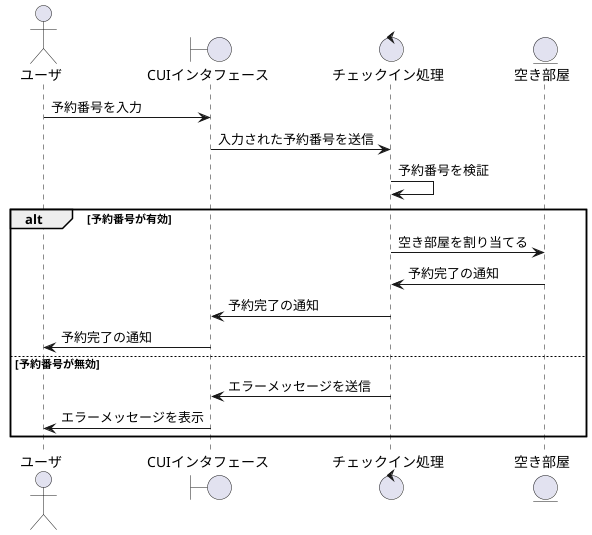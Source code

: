 @startuml
actor ユーザ
boundary CUIインタフェース
control チェックイン処理
entity 空き部屋

ユーザ -> CUIインタフェース: 予約番号を入力
CUIインタフェース -> チェックイン処理: 入力された予約番号を送信
チェックイン処理 -> チェックイン処理: 予約番号を検証
alt 予約番号が有効
    チェックイン処理 -> 空き部屋: 空き部屋を割り当てる
    空き部屋 -> チェックイン処理: 予約完了の通知
    チェックイン処理 -> CUIインタフェース: 予約完了の通知
    CUIインタフェース -> ユーザ: 予約完了の通知
else 予約番号が無効
    チェックイン処理 -> CUIインタフェース: エラーメッセージを送信
    CUIインタフェース -> ユーザ: エラーメッセージを表示
end

@enduml